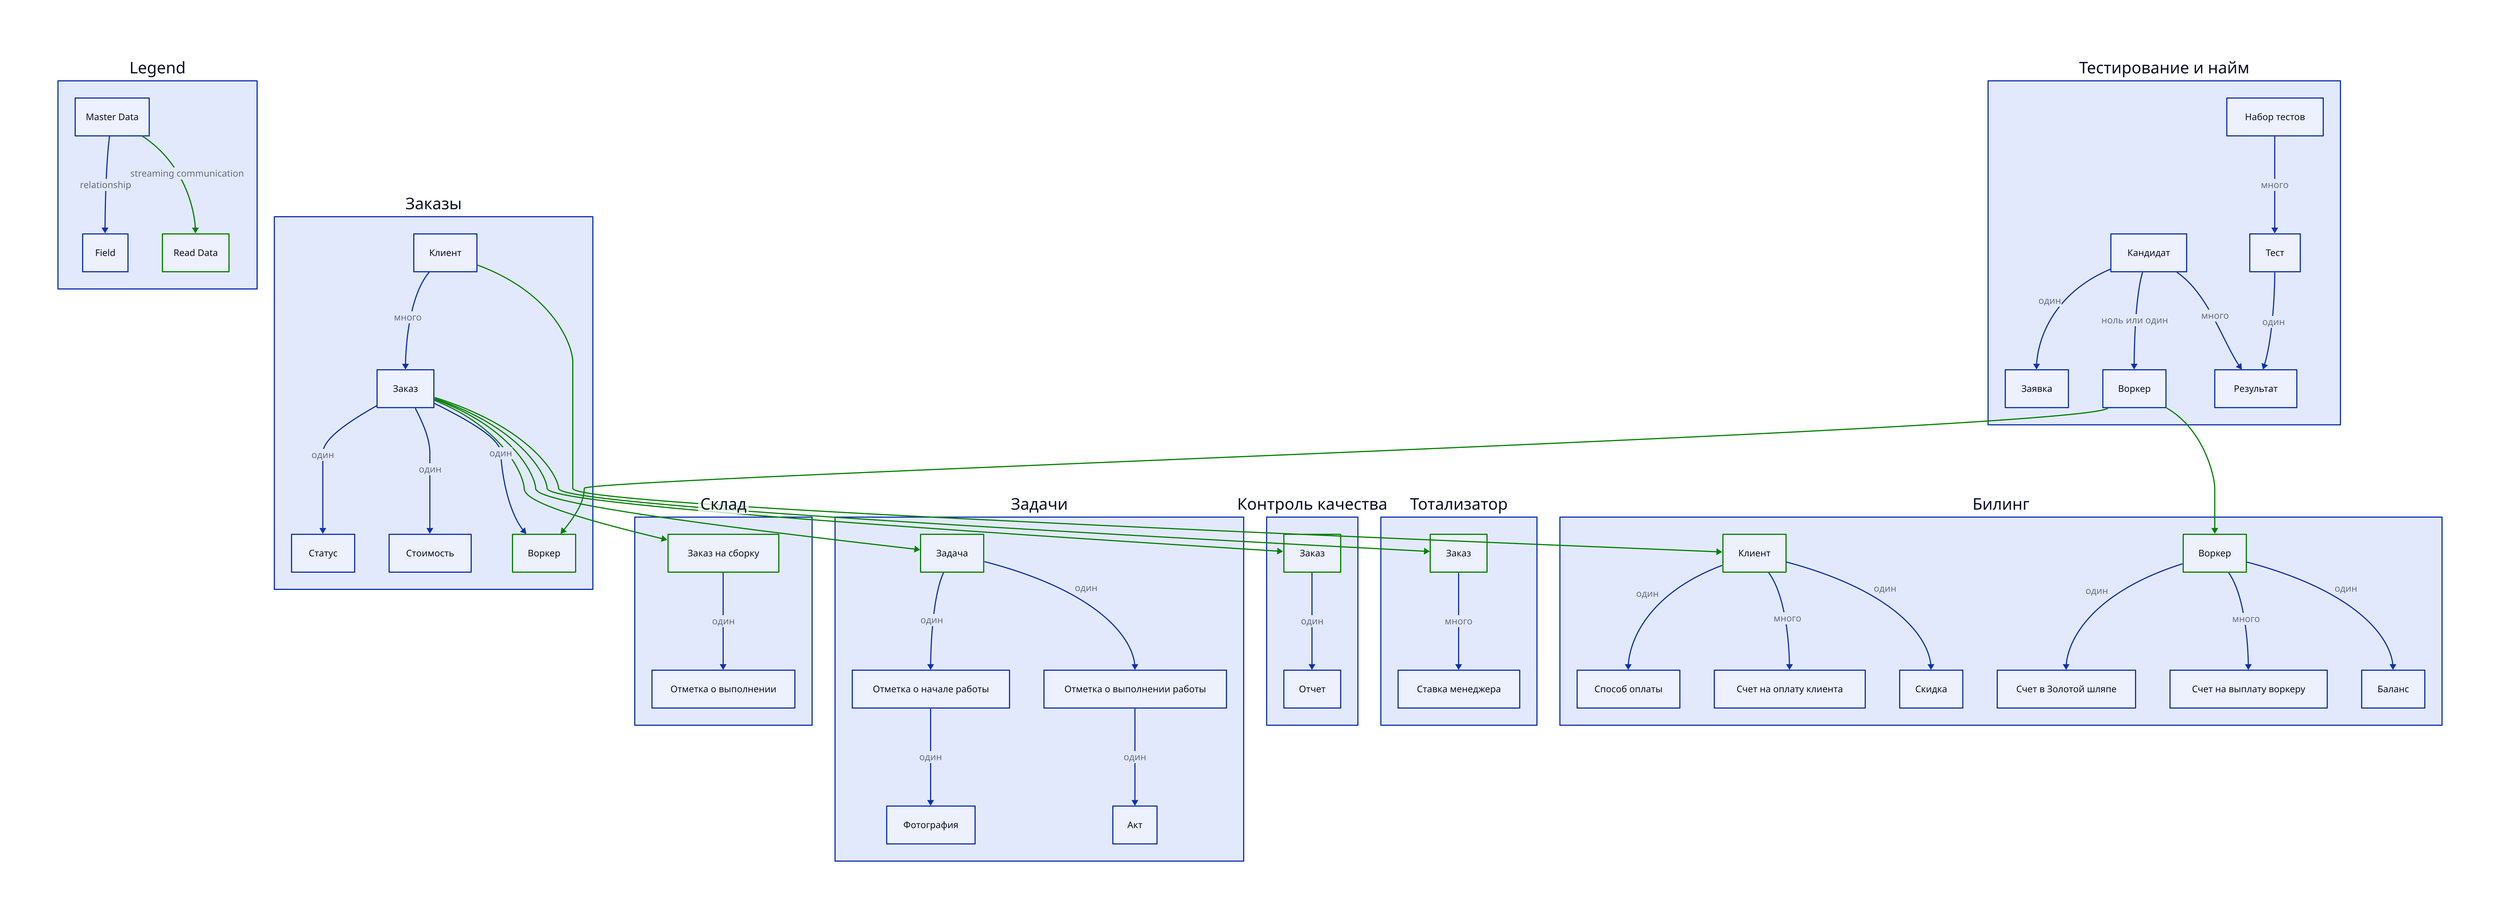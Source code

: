 vars: {
  d2-config: {
    layout-engine: elk
    theme-id: 1
  }
}

classes: {
  read: {
    style: {
      stroke: green
    }
  }
}

Legend: {
  MasterData: Master Data
  ReadData: Read Data {class: read}

  Field <- MasterData: relationship
  MasterData -> ReadData: streaming communication {class: read}
}

ТестированиеНайм: Тестирование и найм {
  Кандидат -> Заявка: один
  Воркер <- Кандидат: ноль или один
  Кандидат -> Результат: много
  Тест -> Результат: один
  НаборТестов -> Тест: много

  НаборТестов: Набор тестов
}

Заказы: {
  Клиент -> Заказ: много
  Заказ -> Статус: один
  Заказ -> Стоимость: один
  Заказ -> Воркер: один

  Воркер <- _.ТестированиеНайм.Воркер: {class: read}
  Воркер: {class: read}
}

Склад: {
  ЗаказНаСборку -> Отметка о выполнении: один

  ЗаказНаСборку <- _.Заказы.Заказ: {class: read}
  ЗаказНаСборку: Заказ на сборку {class: read}
}

Задачи: {
  Задача -> ОтметкаНачал: один
  ОтметкаНачал -> Фотография: один
  Задача -> ОтметкаВыполнил: один
  ОтметкаВыполнил -> Акт: один

  Задача <- _.Заказы.Заказ: {class: read}
  Задача: {class: read}

  ОтметкаНачал: Отметка о начале работы
  ОтметкаВыполнил: Отметка о выполнении работы
}

КонтрольКачества: Контроль качества {
  Заказ -> Отчет: один

  Заказ <- _.Заказы.Заказ: {class: read}
  Заказ: {class: read}
}

Билинг: {
  Клиент -> Способ оплаты: один
  Клиент -> Счет на оплату клиента: много
  Клиент -> Скидка: один
  Воркер -> Счет в Золотой шляпе: один
  Воркер -> Счет на выплату воркеру: много
  Воркер -> Баланс: один

  Клиент <- _.Заказы.Клиент: {class: read}
  Клиент: {class: read}
  Воркер <- _.ТестированиеНайм.Воркер: {class: read}
  Воркер: {class: read}
}

Тотализатор: {
  Заказ -> Ставка менеджера: много

  Заказ <- _.Заказы.Заказ: {class: read}
  Заказ: {class: read}
}

